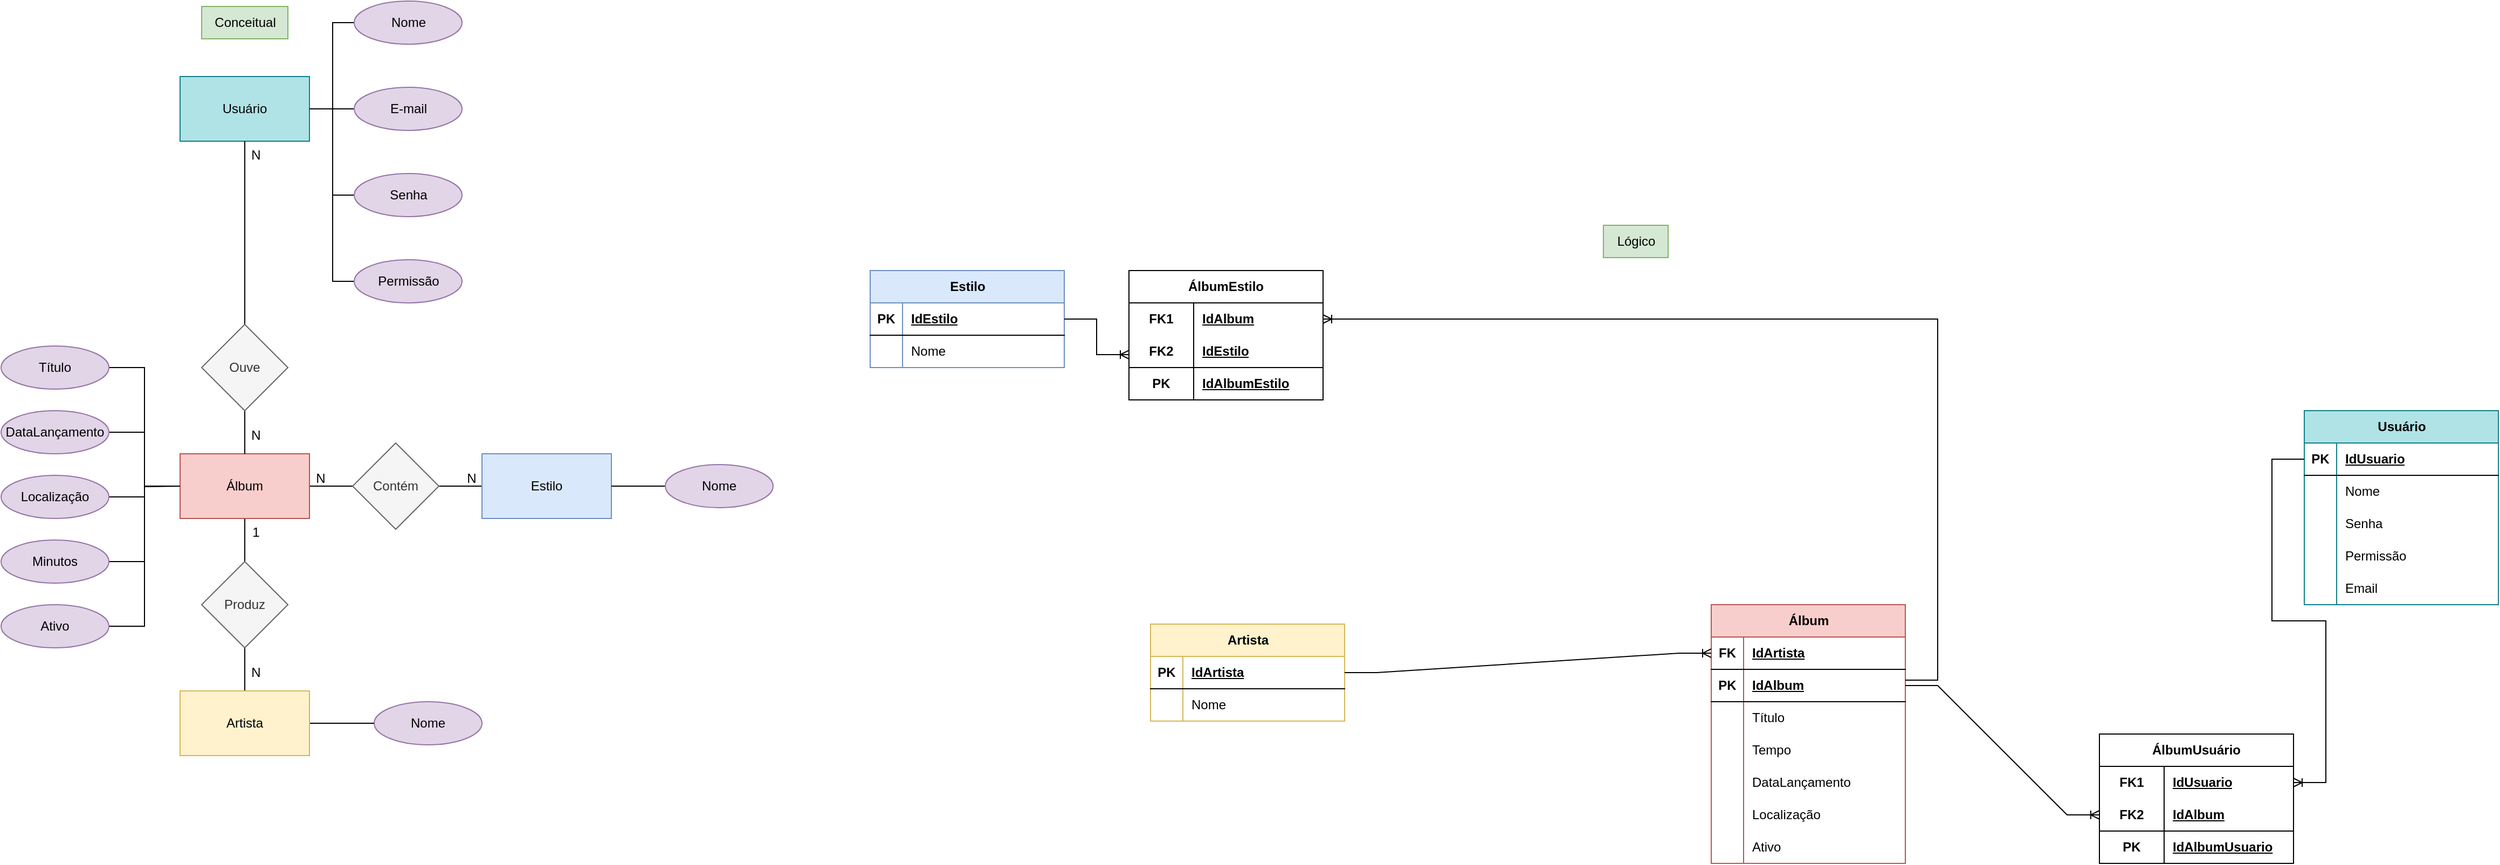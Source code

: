 <mxfile version="21.6.5" type="device">
  <diagram name="Página-1" id="sFjuKlbxDjeyrWy9c9gK">
    <mxGraphModel dx="1436" dy="773" grid="1" gridSize="10" guides="1" tooltips="1" connect="1" arrows="1" fold="1" page="1" pageScale="1" pageWidth="827" pageHeight="1169" math="0" shadow="0">
      <root>
        <mxCell id="0" />
        <mxCell id="1" parent="0" />
        <mxCell id="nkKk09N-zkbAGp5dT-4k-12" style="edgeStyle=orthogonalEdgeStyle;rounded=0;orthogonalLoop=1;jettySize=auto;html=1;entryX=1;entryY=0.5;entryDx=0;entryDy=0;endArrow=none;endFill=0;" parent="1" source="nkKk09N-zkbAGp5dT-4k-3" target="nkKk09N-zkbAGp5dT-4k-4" edge="1">
          <mxGeometry relative="1" as="geometry" />
        </mxCell>
        <mxCell id="nkKk09N-zkbAGp5dT-4k-19" style="edgeStyle=orthogonalEdgeStyle;rounded=0;orthogonalLoop=1;jettySize=auto;html=1;entryX=1;entryY=0.5;entryDx=0;entryDy=0;endArrow=none;endFill=0;" parent="1" source="nkKk09N-zkbAGp5dT-4k-3" target="nkKk09N-zkbAGp5dT-4k-7" edge="1">
          <mxGeometry relative="1" as="geometry" />
        </mxCell>
        <mxCell id="nkKk09N-zkbAGp5dT-4k-20" style="edgeStyle=orthogonalEdgeStyle;rounded=0;orthogonalLoop=1;jettySize=auto;html=1;entryX=1;entryY=0.5;entryDx=0;entryDy=0;endArrow=none;endFill=0;" parent="1" source="nkKk09N-zkbAGp5dT-4k-3" target="nkKk09N-zkbAGp5dT-4k-6" edge="1">
          <mxGeometry relative="1" as="geometry" />
        </mxCell>
        <mxCell id="nkKk09N-zkbAGp5dT-4k-22" value="" style="edgeStyle=orthogonalEdgeStyle;rounded=0;orthogonalLoop=1;jettySize=auto;html=1;endArrow=none;endFill=0;" parent="1" source="nkKk09N-zkbAGp5dT-4k-3" target="nkKk09N-zkbAGp5dT-4k-21" edge="1">
          <mxGeometry relative="1" as="geometry" />
        </mxCell>
        <mxCell id="nkKk09N-zkbAGp5dT-4k-28" value="" style="edgeStyle=orthogonalEdgeStyle;rounded=0;orthogonalLoop=1;jettySize=auto;html=1;endArrow=none;endFill=0;" parent="1" source="nkKk09N-zkbAGp5dT-4k-3" target="nkKk09N-zkbAGp5dT-4k-26" edge="1">
          <mxGeometry relative="1" as="geometry" />
        </mxCell>
        <mxCell id="nkKk09N-zkbAGp5dT-4k-3" value="Álbum" style="rounded=0;whiteSpace=wrap;html=1;fillColor=#f8cecc;strokeColor=#b85450;" parent="1" vertex="1">
          <mxGeometry x="200" y="650" width="120" height="60" as="geometry" />
        </mxCell>
        <mxCell id="nkKk09N-zkbAGp5dT-4k-4" value="Título" style="ellipse;whiteSpace=wrap;html=1;fillColor=#e1d5e7;strokeColor=#9673a6;" parent="1" vertex="1">
          <mxGeometry x="34" y="550" width="100" height="40" as="geometry" />
        </mxCell>
        <mxCell id="nkKk09N-zkbAGp5dT-4k-5" value="Nome" style="ellipse;whiteSpace=wrap;html=1;fillColor=#e1d5e7;strokeColor=#9673a6;" parent="1" vertex="1">
          <mxGeometry x="380" y="880" width="100" height="40" as="geometry" />
        </mxCell>
        <mxCell id="nkKk09N-zkbAGp5dT-4k-6" value="Ativo" style="ellipse;whiteSpace=wrap;html=1;fillColor=#e1d5e7;strokeColor=#9673a6;" parent="1" vertex="1">
          <mxGeometry x="34" y="790" width="100" height="40" as="geometry" />
        </mxCell>
        <mxCell id="nkKk09N-zkbAGp5dT-4k-7" value="Minutos" style="ellipse;whiteSpace=wrap;html=1;fillColor=#e1d5e7;strokeColor=#9673a6;" parent="1" vertex="1">
          <mxGeometry x="34" y="730" width="100" height="40" as="geometry" />
        </mxCell>
        <mxCell id="nkKk09N-zkbAGp5dT-4k-14" style="edgeStyle=orthogonalEdgeStyle;rounded=0;orthogonalLoop=1;jettySize=auto;html=1;endArrow=none;endFill=0;" parent="1" source="nkKk09N-zkbAGp5dT-4k-8" edge="1">
          <mxGeometry relative="1" as="geometry">
            <mxPoint x="200" y="680" as="targetPoint" />
          </mxGeometry>
        </mxCell>
        <mxCell id="nkKk09N-zkbAGp5dT-4k-8" value="Localização" style="ellipse;whiteSpace=wrap;html=1;fillColor=#e1d5e7;strokeColor=#9673a6;" parent="1" vertex="1">
          <mxGeometry x="34" y="670" width="100" height="40" as="geometry" />
        </mxCell>
        <mxCell id="nkKk09N-zkbAGp5dT-4k-13" value="" style="edgeStyle=orthogonalEdgeStyle;rounded=0;orthogonalLoop=1;jettySize=auto;html=1;endArrow=none;endFill=0;" parent="1" source="nkKk09N-zkbAGp5dT-4k-9" target="nkKk09N-zkbAGp5dT-4k-3" edge="1">
          <mxGeometry relative="1" as="geometry" />
        </mxCell>
        <mxCell id="nkKk09N-zkbAGp5dT-4k-9" value="DataLançamento" style="ellipse;whiteSpace=wrap;html=1;fillColor=#e1d5e7;strokeColor=#9673a6;" parent="1" vertex="1">
          <mxGeometry x="34" y="610" width="100" height="40" as="geometry" />
        </mxCell>
        <mxCell id="nkKk09N-zkbAGp5dT-4k-24" value="" style="edgeStyle=orthogonalEdgeStyle;rounded=0;orthogonalLoop=1;jettySize=auto;html=1;endArrow=none;endFill=0;" parent="1" source="nkKk09N-zkbAGp5dT-4k-21" target="nkKk09N-zkbAGp5dT-4k-23" edge="1">
          <mxGeometry relative="1" as="geometry" />
        </mxCell>
        <mxCell id="nkKk09N-zkbAGp5dT-4k-21" value="Produz" style="rhombus;whiteSpace=wrap;html=1;fillColor=#f5f5f5;fontColor=#333333;strokeColor=#666666;" parent="1" vertex="1">
          <mxGeometry x="220" y="750" width="80" height="80" as="geometry" />
        </mxCell>
        <mxCell id="nkKk09N-zkbAGp5dT-4k-25" value="" style="edgeStyle=orthogonalEdgeStyle;rounded=0;orthogonalLoop=1;jettySize=auto;html=1;endArrow=none;endFill=0;" parent="1" source="nkKk09N-zkbAGp5dT-4k-23" target="nkKk09N-zkbAGp5dT-4k-5" edge="1">
          <mxGeometry relative="1" as="geometry" />
        </mxCell>
        <mxCell id="nkKk09N-zkbAGp5dT-4k-23" value="Artista" style="rounded=0;whiteSpace=wrap;html=1;fillColor=#fff2cc;strokeColor=#d6b656;" parent="1" vertex="1">
          <mxGeometry x="200" y="870" width="120" height="60" as="geometry" />
        </mxCell>
        <mxCell id="nkKk09N-zkbAGp5dT-4k-29" value="" style="edgeStyle=orthogonalEdgeStyle;rounded=0;orthogonalLoop=1;jettySize=auto;html=1;endArrow=none;endFill=0;" parent="1" source="nkKk09N-zkbAGp5dT-4k-26" target="nkKk09N-zkbAGp5dT-4k-27" edge="1">
          <mxGeometry relative="1" as="geometry" />
        </mxCell>
        <mxCell id="nkKk09N-zkbAGp5dT-4k-26" value="Contém" style="rhombus;whiteSpace=wrap;html=1;fillColor=#f5f5f5;fontColor=#333333;strokeColor=#666666;" parent="1" vertex="1">
          <mxGeometry x="360" y="640" width="80" height="80" as="geometry" />
        </mxCell>
        <mxCell id="nkKk09N-zkbAGp5dT-4k-27" value="Estilo" style="rounded=0;whiteSpace=wrap;html=1;fillColor=#dae8fc;strokeColor=#6c8ebf;" parent="1" vertex="1">
          <mxGeometry x="480" y="650" width="120" height="60" as="geometry" />
        </mxCell>
        <mxCell id="nkKk09N-zkbAGp5dT-4k-31" value="" style="edgeStyle=orthogonalEdgeStyle;rounded=0;orthogonalLoop=1;jettySize=auto;html=1;endArrow=none;endFill=0;" parent="1" source="nkKk09N-zkbAGp5dT-4k-30" target="nkKk09N-zkbAGp5dT-4k-27" edge="1">
          <mxGeometry relative="1" as="geometry" />
        </mxCell>
        <mxCell id="nkKk09N-zkbAGp5dT-4k-30" value="Nome" style="ellipse;whiteSpace=wrap;html=1;fillColor=#e1d5e7;strokeColor=#9673a6;" parent="1" vertex="1">
          <mxGeometry x="650" y="660" width="100" height="40" as="geometry" />
        </mxCell>
        <mxCell id="nkKk09N-zkbAGp5dT-4k-40" value="Usuário" style="rounded=0;whiteSpace=wrap;html=1;fillColor=#b0e3e6;strokeColor=#0e8088;" parent="1" vertex="1">
          <mxGeometry x="200" y="300" width="120" height="60" as="geometry" />
        </mxCell>
        <mxCell id="nkKk09N-zkbAGp5dT-4k-52" style="edgeStyle=orthogonalEdgeStyle;rounded=0;orthogonalLoop=1;jettySize=auto;html=1;endArrow=none;endFill=0;" parent="1" source="nkKk09N-zkbAGp5dT-4k-43" edge="1">
          <mxGeometry relative="1" as="geometry">
            <mxPoint x="341.5" y="330" as="targetPoint" />
          </mxGeometry>
        </mxCell>
        <mxCell id="nkKk09N-zkbAGp5dT-4k-43" value="Senha" style="ellipse;whiteSpace=wrap;html=1;fillColor=#e1d5e7;strokeColor=#9673a6;" parent="1" vertex="1">
          <mxGeometry x="361.5" y="390" width="100" height="40" as="geometry" />
        </mxCell>
        <mxCell id="nkKk09N-zkbAGp5dT-4k-50" value="" style="edgeStyle=orthogonalEdgeStyle;rounded=0;orthogonalLoop=1;jettySize=auto;html=1;endArrow=none;endFill=0;" parent="1" source="nkKk09N-zkbAGp5dT-4k-44" target="nkKk09N-zkbAGp5dT-4k-40" edge="1">
          <mxGeometry relative="1" as="geometry" />
        </mxCell>
        <mxCell id="nkKk09N-zkbAGp5dT-4k-44" value="E-mail" style="ellipse;whiteSpace=wrap;html=1;fillColor=#e1d5e7;strokeColor=#9673a6;" parent="1" vertex="1">
          <mxGeometry x="361.5" y="310" width="100" height="40" as="geometry" />
        </mxCell>
        <mxCell id="nkKk09N-zkbAGp5dT-4k-51" style="edgeStyle=orthogonalEdgeStyle;rounded=0;orthogonalLoop=1;jettySize=auto;html=1;endArrow=none;endFill=0;" parent="1" source="nkKk09N-zkbAGp5dT-4k-45" edge="1">
          <mxGeometry relative="1" as="geometry">
            <mxPoint x="341.5" y="330" as="targetPoint" />
          </mxGeometry>
        </mxCell>
        <mxCell id="nkKk09N-zkbAGp5dT-4k-45" value="Nome" style="ellipse;whiteSpace=wrap;html=1;fillColor=#e1d5e7;strokeColor=#9673a6;" parent="1" vertex="1">
          <mxGeometry x="361.5" y="230" width="100" height="40" as="geometry" />
        </mxCell>
        <mxCell id="nkKk09N-zkbAGp5dT-4k-53" style="edgeStyle=orthogonalEdgeStyle;rounded=0;orthogonalLoop=1;jettySize=auto;html=1;endArrow=none;endFill=0;" parent="1" source="nkKk09N-zkbAGp5dT-4k-46" edge="1">
          <mxGeometry relative="1" as="geometry">
            <mxPoint x="341.5" y="400" as="targetPoint" />
          </mxGeometry>
        </mxCell>
        <mxCell id="nkKk09N-zkbAGp5dT-4k-46" value="Permissão" style="ellipse;whiteSpace=wrap;html=1;fillColor=#e1d5e7;strokeColor=#9673a6;" parent="1" vertex="1">
          <mxGeometry x="361.5" y="470" width="100" height="40" as="geometry" />
        </mxCell>
        <mxCell id="SsTA8nX-gsGoc-Ll6NZb-1" value="N" style="text;html=1;align=center;verticalAlign=middle;resizable=0;points=[];autosize=1;strokeColor=none;fillColor=none;" vertex="1" parent="1">
          <mxGeometry x="255" y="838" width="30" height="30" as="geometry" />
        </mxCell>
        <mxCell id="SsTA8nX-gsGoc-Ll6NZb-2" value="1" style="text;html=1;align=center;verticalAlign=middle;resizable=0;points=[];autosize=1;strokeColor=none;fillColor=none;" vertex="1" parent="1">
          <mxGeometry x="255" y="708" width="30" height="30" as="geometry" />
        </mxCell>
        <mxCell id="SsTA8nX-gsGoc-Ll6NZb-3" value="N" style="text;html=1;align=center;verticalAlign=middle;resizable=0;points=[];autosize=1;strokeColor=none;fillColor=none;" vertex="1" parent="1">
          <mxGeometry x="315" y="658" width="30" height="30" as="geometry" />
        </mxCell>
        <mxCell id="SsTA8nX-gsGoc-Ll6NZb-4" value="N" style="text;html=1;align=center;verticalAlign=middle;resizable=0;points=[];autosize=1;strokeColor=none;fillColor=none;" vertex="1" parent="1">
          <mxGeometry x="455" y="658" width="30" height="30" as="geometry" />
        </mxCell>
        <mxCell id="SsTA8nX-gsGoc-Ll6NZb-8" style="edgeStyle=orthogonalEdgeStyle;rounded=0;orthogonalLoop=1;jettySize=auto;html=1;entryX=0.5;entryY=0;entryDx=0;entryDy=0;endArrow=none;endFill=0;" edge="1" parent="1" source="SsTA8nX-gsGoc-Ll6NZb-5" target="nkKk09N-zkbAGp5dT-4k-3">
          <mxGeometry relative="1" as="geometry" />
        </mxCell>
        <mxCell id="SsTA8nX-gsGoc-Ll6NZb-9" style="edgeStyle=orthogonalEdgeStyle;rounded=0;orthogonalLoop=1;jettySize=auto;html=1;entryX=0.5;entryY=1;entryDx=0;entryDy=0;endArrow=none;endFill=0;" edge="1" parent="1" source="SsTA8nX-gsGoc-Ll6NZb-5" target="nkKk09N-zkbAGp5dT-4k-40">
          <mxGeometry relative="1" as="geometry" />
        </mxCell>
        <mxCell id="SsTA8nX-gsGoc-Ll6NZb-5" value="Ouve" style="rhombus;whiteSpace=wrap;html=1;fillColor=#f5f5f5;fontColor=#333333;strokeColor=#666666;" vertex="1" parent="1">
          <mxGeometry x="220" y="530" width="80" height="80" as="geometry" />
        </mxCell>
        <mxCell id="SsTA8nX-gsGoc-Ll6NZb-10" value="N" style="text;html=1;align=center;verticalAlign=middle;resizable=0;points=[];autosize=1;strokeColor=none;fillColor=none;" vertex="1" parent="1">
          <mxGeometry x="255" y="618" width="30" height="30" as="geometry" />
        </mxCell>
        <mxCell id="SsTA8nX-gsGoc-Ll6NZb-11" value="N" style="text;html=1;align=center;verticalAlign=middle;resizable=0;points=[];autosize=1;strokeColor=none;fillColor=none;" vertex="1" parent="1">
          <mxGeometry x="255" y="358" width="30" height="30" as="geometry" />
        </mxCell>
        <mxCell id="SsTA8nX-gsGoc-Ll6NZb-12" value="Conceitual" style="text;html=1;align=center;verticalAlign=middle;resizable=0;points=[];autosize=1;strokeColor=#82b366;fillColor=#d5e8d4;" vertex="1" parent="1">
          <mxGeometry x="220" y="235" width="80" height="30" as="geometry" />
        </mxCell>
        <mxCell id="SsTA8nX-gsGoc-Ll6NZb-13" value="Estilo" style="shape=table;startSize=30;container=1;collapsible=1;childLayout=tableLayout;fixedRows=1;rowLines=0;fontStyle=1;align=center;resizeLast=1;html=1;fillColor=#dae8fc;strokeColor=#6c8ebf;" vertex="1" parent="1">
          <mxGeometry x="840" y="480" width="180" height="90" as="geometry" />
        </mxCell>
        <mxCell id="SsTA8nX-gsGoc-Ll6NZb-14" value="" style="shape=tableRow;horizontal=0;startSize=0;swimlaneHead=0;swimlaneBody=0;fillColor=none;collapsible=0;dropTarget=0;points=[[0,0.5],[1,0.5]];portConstraint=eastwest;top=0;left=0;right=0;bottom=1;" vertex="1" parent="SsTA8nX-gsGoc-Ll6NZb-13">
          <mxGeometry y="30" width="180" height="30" as="geometry" />
        </mxCell>
        <mxCell id="SsTA8nX-gsGoc-Ll6NZb-15" value="PK" style="shape=partialRectangle;connectable=0;fillColor=none;top=0;left=0;bottom=0;right=0;fontStyle=1;overflow=hidden;whiteSpace=wrap;html=1;" vertex="1" parent="SsTA8nX-gsGoc-Ll6NZb-14">
          <mxGeometry width="30" height="30" as="geometry">
            <mxRectangle width="30" height="30" as="alternateBounds" />
          </mxGeometry>
        </mxCell>
        <mxCell id="SsTA8nX-gsGoc-Ll6NZb-16" value="IdEstilo" style="shape=partialRectangle;connectable=0;fillColor=none;top=0;left=0;bottom=0;right=0;align=left;spacingLeft=6;fontStyle=5;overflow=hidden;whiteSpace=wrap;html=1;" vertex="1" parent="SsTA8nX-gsGoc-Ll6NZb-14">
          <mxGeometry x="30" width="150" height="30" as="geometry">
            <mxRectangle width="150" height="30" as="alternateBounds" />
          </mxGeometry>
        </mxCell>
        <mxCell id="SsTA8nX-gsGoc-Ll6NZb-17" value="" style="shape=tableRow;horizontal=0;startSize=0;swimlaneHead=0;swimlaneBody=0;fillColor=none;collapsible=0;dropTarget=0;points=[[0,0.5],[1,0.5]];portConstraint=eastwest;top=0;left=0;right=0;bottom=0;" vertex="1" parent="SsTA8nX-gsGoc-Ll6NZb-13">
          <mxGeometry y="60" width="180" height="30" as="geometry" />
        </mxCell>
        <mxCell id="SsTA8nX-gsGoc-Ll6NZb-18" value="" style="shape=partialRectangle;connectable=0;fillColor=none;top=0;left=0;bottom=0;right=0;editable=1;overflow=hidden;whiteSpace=wrap;html=1;" vertex="1" parent="SsTA8nX-gsGoc-Ll6NZb-17">
          <mxGeometry width="30" height="30" as="geometry">
            <mxRectangle width="30" height="30" as="alternateBounds" />
          </mxGeometry>
        </mxCell>
        <mxCell id="SsTA8nX-gsGoc-Ll6NZb-19" value="Nome" style="shape=partialRectangle;connectable=0;fillColor=none;top=0;left=0;bottom=0;right=0;align=left;spacingLeft=6;overflow=hidden;whiteSpace=wrap;html=1;" vertex="1" parent="SsTA8nX-gsGoc-Ll6NZb-17">
          <mxGeometry x="30" width="150" height="30" as="geometry">
            <mxRectangle width="150" height="30" as="alternateBounds" />
          </mxGeometry>
        </mxCell>
        <mxCell id="SsTA8nX-gsGoc-Ll6NZb-26" value="ÁlbumEstilo" style="shape=table;startSize=30;container=1;collapsible=1;childLayout=tableLayout;fixedRows=1;rowLines=0;fontStyle=1;align=center;resizeLast=1;html=1;whiteSpace=wrap;" vertex="1" parent="1">
          <mxGeometry x="1080" y="480" width="180" height="120" as="geometry" />
        </mxCell>
        <mxCell id="SsTA8nX-gsGoc-Ll6NZb-27" value="" style="shape=tableRow;horizontal=0;startSize=0;swimlaneHead=0;swimlaneBody=0;fillColor=none;collapsible=0;dropTarget=0;points=[[0,0.5],[1,0.5]];portConstraint=eastwest;top=0;left=0;right=0;bottom=0;html=1;" vertex="1" parent="SsTA8nX-gsGoc-Ll6NZb-26">
          <mxGeometry y="30" width="180" height="30" as="geometry" />
        </mxCell>
        <mxCell id="SsTA8nX-gsGoc-Ll6NZb-28" value="FK1" style="shape=partialRectangle;connectable=0;fillColor=none;top=0;left=0;bottom=0;right=0;fontStyle=1;overflow=hidden;html=1;whiteSpace=wrap;" vertex="1" parent="SsTA8nX-gsGoc-Ll6NZb-27">
          <mxGeometry width="60" height="30" as="geometry">
            <mxRectangle width="60" height="30" as="alternateBounds" />
          </mxGeometry>
        </mxCell>
        <mxCell id="SsTA8nX-gsGoc-Ll6NZb-29" value="IdAlbum" style="shape=partialRectangle;connectable=0;fillColor=none;top=0;left=0;bottom=0;right=0;align=left;spacingLeft=6;fontStyle=5;overflow=hidden;html=1;whiteSpace=wrap;" vertex="1" parent="SsTA8nX-gsGoc-Ll6NZb-27">
          <mxGeometry x="60" width="120" height="30" as="geometry">
            <mxRectangle width="120" height="30" as="alternateBounds" />
          </mxGeometry>
        </mxCell>
        <mxCell id="SsTA8nX-gsGoc-Ll6NZb-30" value="" style="shape=tableRow;horizontal=0;startSize=0;swimlaneHead=0;swimlaneBody=0;fillColor=none;collapsible=0;dropTarget=0;points=[[0,0.5],[1,0.5]];portConstraint=eastwest;top=0;left=0;right=0;bottom=1;html=1;" vertex="1" parent="SsTA8nX-gsGoc-Ll6NZb-26">
          <mxGeometry y="60" width="180" height="30" as="geometry" />
        </mxCell>
        <mxCell id="SsTA8nX-gsGoc-Ll6NZb-31" value="FK2" style="shape=partialRectangle;connectable=0;fillColor=none;top=0;left=0;bottom=0;right=0;fontStyle=1;overflow=hidden;html=1;whiteSpace=wrap;" vertex="1" parent="SsTA8nX-gsGoc-Ll6NZb-30">
          <mxGeometry width="60" height="30" as="geometry">
            <mxRectangle width="60" height="30" as="alternateBounds" />
          </mxGeometry>
        </mxCell>
        <mxCell id="SsTA8nX-gsGoc-Ll6NZb-32" value="IdEstilo" style="shape=partialRectangle;connectable=0;fillColor=none;top=0;left=0;bottom=0;right=0;align=left;spacingLeft=6;fontStyle=5;overflow=hidden;html=1;whiteSpace=wrap;" vertex="1" parent="SsTA8nX-gsGoc-Ll6NZb-30">
          <mxGeometry x="60" width="120" height="30" as="geometry">
            <mxRectangle width="120" height="30" as="alternateBounds" />
          </mxGeometry>
        </mxCell>
        <mxCell id="SsTA8nX-gsGoc-Ll6NZb-40" style="shape=tableRow;horizontal=0;startSize=0;swimlaneHead=0;swimlaneBody=0;fillColor=none;collapsible=0;dropTarget=0;points=[[0,0.5],[1,0.5]];portConstraint=eastwest;top=0;left=0;right=0;bottom=1;html=1;" vertex="1" parent="SsTA8nX-gsGoc-Ll6NZb-26">
          <mxGeometry y="90" width="180" height="30" as="geometry" />
        </mxCell>
        <mxCell id="SsTA8nX-gsGoc-Ll6NZb-41" value="PK" style="shape=partialRectangle;connectable=0;fillColor=none;top=0;left=0;bottom=0;right=0;fontStyle=1;overflow=hidden;html=1;whiteSpace=wrap;" vertex="1" parent="SsTA8nX-gsGoc-Ll6NZb-40">
          <mxGeometry width="60" height="30" as="geometry">
            <mxRectangle width="60" height="30" as="alternateBounds" />
          </mxGeometry>
        </mxCell>
        <mxCell id="SsTA8nX-gsGoc-Ll6NZb-42" value="IdAlbumEstilo" style="shape=partialRectangle;connectable=0;fillColor=none;top=0;left=0;bottom=0;right=0;align=left;spacingLeft=6;fontStyle=5;overflow=hidden;html=1;whiteSpace=wrap;" vertex="1" parent="SsTA8nX-gsGoc-Ll6NZb-40">
          <mxGeometry x="60" width="120" height="30" as="geometry">
            <mxRectangle width="120" height="30" as="alternateBounds" />
          </mxGeometry>
        </mxCell>
        <mxCell id="SsTA8nX-gsGoc-Ll6NZb-43" value="Álbum" style="shape=table;startSize=30;container=1;collapsible=1;childLayout=tableLayout;fixedRows=1;rowLines=0;fontStyle=1;align=center;resizeLast=1;html=1;fillColor=#f8cecc;strokeColor=#b85450;" vertex="1" parent="1">
          <mxGeometry x="1620" y="790" width="180" height="240" as="geometry" />
        </mxCell>
        <mxCell id="SsTA8nX-gsGoc-Ll6NZb-44" value="" style="shape=tableRow;horizontal=0;startSize=0;swimlaneHead=0;swimlaneBody=0;fillColor=none;collapsible=0;dropTarget=0;points=[[0,0.5],[1,0.5]];portConstraint=eastwest;top=0;left=0;right=0;bottom=1;" vertex="1" parent="SsTA8nX-gsGoc-Ll6NZb-43">
          <mxGeometry y="30" width="180" height="30" as="geometry" />
        </mxCell>
        <mxCell id="SsTA8nX-gsGoc-Ll6NZb-45" value="FK" style="shape=partialRectangle;connectable=0;fillColor=none;top=0;left=0;bottom=0;right=0;fontStyle=1;overflow=hidden;whiteSpace=wrap;html=1;" vertex="1" parent="SsTA8nX-gsGoc-Ll6NZb-44">
          <mxGeometry width="30" height="30" as="geometry">
            <mxRectangle width="30" height="30" as="alternateBounds" />
          </mxGeometry>
        </mxCell>
        <mxCell id="SsTA8nX-gsGoc-Ll6NZb-46" value="IdArtista" style="shape=partialRectangle;connectable=0;fillColor=none;top=0;left=0;bottom=0;right=0;align=left;spacingLeft=6;fontStyle=5;overflow=hidden;whiteSpace=wrap;html=1;" vertex="1" parent="SsTA8nX-gsGoc-Ll6NZb-44">
          <mxGeometry x="30" width="150" height="30" as="geometry">
            <mxRectangle width="150" height="30" as="alternateBounds" />
          </mxGeometry>
        </mxCell>
        <mxCell id="SsTA8nX-gsGoc-Ll6NZb-50" style="shape=tableRow;horizontal=0;startSize=0;swimlaneHead=0;swimlaneBody=0;fillColor=none;collapsible=0;dropTarget=0;points=[[0,0.5],[1,0.5]];portConstraint=eastwest;top=0;left=0;right=0;bottom=1;" vertex="1" parent="SsTA8nX-gsGoc-Ll6NZb-43">
          <mxGeometry y="60" width="180" height="30" as="geometry" />
        </mxCell>
        <mxCell id="SsTA8nX-gsGoc-Ll6NZb-51" value="PK" style="shape=partialRectangle;connectable=0;fillColor=none;top=0;left=0;bottom=0;right=0;fontStyle=1;overflow=hidden;whiteSpace=wrap;html=1;" vertex="1" parent="SsTA8nX-gsGoc-Ll6NZb-50">
          <mxGeometry width="30" height="30" as="geometry">
            <mxRectangle width="30" height="30" as="alternateBounds" />
          </mxGeometry>
        </mxCell>
        <mxCell id="SsTA8nX-gsGoc-Ll6NZb-52" value="IdAlbum" style="shape=partialRectangle;connectable=0;fillColor=none;top=0;left=0;bottom=0;right=0;align=left;spacingLeft=6;fontStyle=5;overflow=hidden;whiteSpace=wrap;html=1;" vertex="1" parent="SsTA8nX-gsGoc-Ll6NZb-50">
          <mxGeometry x="30" width="150" height="30" as="geometry">
            <mxRectangle width="150" height="30" as="alternateBounds" />
          </mxGeometry>
        </mxCell>
        <mxCell id="SsTA8nX-gsGoc-Ll6NZb-47" value="" style="shape=tableRow;horizontal=0;startSize=0;swimlaneHead=0;swimlaneBody=0;fillColor=none;collapsible=0;dropTarget=0;points=[[0,0.5],[1,0.5]];portConstraint=eastwest;top=0;left=0;right=0;bottom=0;" vertex="1" parent="SsTA8nX-gsGoc-Ll6NZb-43">
          <mxGeometry y="90" width="180" height="30" as="geometry" />
        </mxCell>
        <mxCell id="SsTA8nX-gsGoc-Ll6NZb-48" value="" style="shape=partialRectangle;connectable=0;fillColor=none;top=0;left=0;bottom=0;right=0;editable=1;overflow=hidden;whiteSpace=wrap;html=1;" vertex="1" parent="SsTA8nX-gsGoc-Ll6NZb-47">
          <mxGeometry width="30" height="30" as="geometry">
            <mxRectangle width="30" height="30" as="alternateBounds" />
          </mxGeometry>
        </mxCell>
        <mxCell id="SsTA8nX-gsGoc-Ll6NZb-49" value="Título" style="shape=partialRectangle;connectable=0;fillColor=none;top=0;left=0;bottom=0;right=0;align=left;spacingLeft=6;overflow=hidden;whiteSpace=wrap;html=1;" vertex="1" parent="SsTA8nX-gsGoc-Ll6NZb-47">
          <mxGeometry x="30" width="150" height="30" as="geometry">
            <mxRectangle width="150" height="30" as="alternateBounds" />
          </mxGeometry>
        </mxCell>
        <mxCell id="SsTA8nX-gsGoc-Ll6NZb-62" style="shape=tableRow;horizontal=0;startSize=0;swimlaneHead=0;swimlaneBody=0;fillColor=none;collapsible=0;dropTarget=0;points=[[0,0.5],[1,0.5]];portConstraint=eastwest;top=0;left=0;right=0;bottom=0;" vertex="1" parent="SsTA8nX-gsGoc-Ll6NZb-43">
          <mxGeometry y="120" width="180" height="30" as="geometry" />
        </mxCell>
        <mxCell id="SsTA8nX-gsGoc-Ll6NZb-63" style="shape=partialRectangle;connectable=0;fillColor=none;top=0;left=0;bottom=0;right=0;editable=1;overflow=hidden;whiteSpace=wrap;html=1;" vertex="1" parent="SsTA8nX-gsGoc-Ll6NZb-62">
          <mxGeometry width="30" height="30" as="geometry">
            <mxRectangle width="30" height="30" as="alternateBounds" />
          </mxGeometry>
        </mxCell>
        <mxCell id="SsTA8nX-gsGoc-Ll6NZb-64" value="Tempo" style="shape=partialRectangle;connectable=0;fillColor=none;top=0;left=0;bottom=0;right=0;align=left;spacingLeft=6;overflow=hidden;whiteSpace=wrap;html=1;" vertex="1" parent="SsTA8nX-gsGoc-Ll6NZb-62">
          <mxGeometry x="30" width="150" height="30" as="geometry">
            <mxRectangle width="150" height="30" as="alternateBounds" />
          </mxGeometry>
        </mxCell>
        <mxCell id="SsTA8nX-gsGoc-Ll6NZb-59" style="shape=tableRow;horizontal=0;startSize=0;swimlaneHead=0;swimlaneBody=0;fillColor=none;collapsible=0;dropTarget=0;points=[[0,0.5],[1,0.5]];portConstraint=eastwest;top=0;left=0;right=0;bottom=0;" vertex="1" parent="SsTA8nX-gsGoc-Ll6NZb-43">
          <mxGeometry y="150" width="180" height="30" as="geometry" />
        </mxCell>
        <mxCell id="SsTA8nX-gsGoc-Ll6NZb-60" style="shape=partialRectangle;connectable=0;fillColor=none;top=0;left=0;bottom=0;right=0;editable=1;overflow=hidden;whiteSpace=wrap;html=1;" vertex="1" parent="SsTA8nX-gsGoc-Ll6NZb-59">
          <mxGeometry width="30" height="30" as="geometry">
            <mxRectangle width="30" height="30" as="alternateBounds" />
          </mxGeometry>
        </mxCell>
        <mxCell id="SsTA8nX-gsGoc-Ll6NZb-61" value="DataLançamento" style="shape=partialRectangle;connectable=0;fillColor=none;top=0;left=0;bottom=0;right=0;align=left;spacingLeft=6;overflow=hidden;whiteSpace=wrap;html=1;" vertex="1" parent="SsTA8nX-gsGoc-Ll6NZb-59">
          <mxGeometry x="30" width="150" height="30" as="geometry">
            <mxRectangle width="150" height="30" as="alternateBounds" />
          </mxGeometry>
        </mxCell>
        <mxCell id="SsTA8nX-gsGoc-Ll6NZb-56" style="shape=tableRow;horizontal=0;startSize=0;swimlaneHead=0;swimlaneBody=0;fillColor=none;collapsible=0;dropTarget=0;points=[[0,0.5],[1,0.5]];portConstraint=eastwest;top=0;left=0;right=0;bottom=0;" vertex="1" parent="SsTA8nX-gsGoc-Ll6NZb-43">
          <mxGeometry y="180" width="180" height="30" as="geometry" />
        </mxCell>
        <mxCell id="SsTA8nX-gsGoc-Ll6NZb-57" style="shape=partialRectangle;connectable=0;fillColor=none;top=0;left=0;bottom=0;right=0;editable=1;overflow=hidden;whiteSpace=wrap;html=1;" vertex="1" parent="SsTA8nX-gsGoc-Ll6NZb-56">
          <mxGeometry width="30" height="30" as="geometry">
            <mxRectangle width="30" height="30" as="alternateBounds" />
          </mxGeometry>
        </mxCell>
        <mxCell id="SsTA8nX-gsGoc-Ll6NZb-58" value="Localização" style="shape=partialRectangle;connectable=0;fillColor=none;top=0;left=0;bottom=0;right=0;align=left;spacingLeft=6;overflow=hidden;whiteSpace=wrap;html=1;" vertex="1" parent="SsTA8nX-gsGoc-Ll6NZb-56">
          <mxGeometry x="30" width="150" height="30" as="geometry">
            <mxRectangle width="150" height="30" as="alternateBounds" />
          </mxGeometry>
        </mxCell>
        <mxCell id="SsTA8nX-gsGoc-Ll6NZb-53" style="shape=tableRow;horizontal=0;startSize=0;swimlaneHead=0;swimlaneBody=0;fillColor=none;collapsible=0;dropTarget=0;points=[[0,0.5],[1,0.5]];portConstraint=eastwest;top=0;left=0;right=0;bottom=0;" vertex="1" parent="SsTA8nX-gsGoc-Ll6NZb-43">
          <mxGeometry y="210" width="180" height="30" as="geometry" />
        </mxCell>
        <mxCell id="SsTA8nX-gsGoc-Ll6NZb-54" style="shape=partialRectangle;connectable=0;fillColor=none;top=0;left=0;bottom=0;right=0;editable=1;overflow=hidden;whiteSpace=wrap;html=1;" vertex="1" parent="SsTA8nX-gsGoc-Ll6NZb-53">
          <mxGeometry width="30" height="30" as="geometry">
            <mxRectangle width="30" height="30" as="alternateBounds" />
          </mxGeometry>
        </mxCell>
        <mxCell id="SsTA8nX-gsGoc-Ll6NZb-55" value="Ativo" style="shape=partialRectangle;connectable=0;fillColor=none;top=0;left=0;bottom=0;right=0;align=left;spacingLeft=6;overflow=hidden;whiteSpace=wrap;html=1;" vertex="1" parent="SsTA8nX-gsGoc-Ll6NZb-53">
          <mxGeometry x="30" width="150" height="30" as="geometry">
            <mxRectangle width="150" height="30" as="alternateBounds" />
          </mxGeometry>
        </mxCell>
        <mxCell id="SsTA8nX-gsGoc-Ll6NZb-65" value="Artista" style="shape=table;startSize=30;container=1;collapsible=1;childLayout=tableLayout;fixedRows=1;rowLines=0;fontStyle=1;align=center;resizeLast=1;html=1;fillColor=#fff2cc;strokeColor=#d6b656;" vertex="1" parent="1">
          <mxGeometry x="1100" y="808" width="180" height="90" as="geometry" />
        </mxCell>
        <mxCell id="SsTA8nX-gsGoc-Ll6NZb-66" value="" style="shape=tableRow;horizontal=0;startSize=0;swimlaneHead=0;swimlaneBody=0;fillColor=none;collapsible=0;dropTarget=0;points=[[0,0.5],[1,0.5]];portConstraint=eastwest;top=0;left=0;right=0;bottom=1;" vertex="1" parent="SsTA8nX-gsGoc-Ll6NZb-65">
          <mxGeometry y="30" width="180" height="30" as="geometry" />
        </mxCell>
        <mxCell id="SsTA8nX-gsGoc-Ll6NZb-67" value="PK" style="shape=partialRectangle;connectable=0;fillColor=none;top=0;left=0;bottom=0;right=0;fontStyle=1;overflow=hidden;whiteSpace=wrap;html=1;" vertex="1" parent="SsTA8nX-gsGoc-Ll6NZb-66">
          <mxGeometry width="30" height="30" as="geometry">
            <mxRectangle width="30" height="30" as="alternateBounds" />
          </mxGeometry>
        </mxCell>
        <mxCell id="SsTA8nX-gsGoc-Ll6NZb-68" value="IdArtista" style="shape=partialRectangle;connectable=0;fillColor=none;top=0;left=0;bottom=0;right=0;align=left;spacingLeft=6;fontStyle=5;overflow=hidden;whiteSpace=wrap;html=1;" vertex="1" parent="SsTA8nX-gsGoc-Ll6NZb-66">
          <mxGeometry x="30" width="150" height="30" as="geometry">
            <mxRectangle width="150" height="30" as="alternateBounds" />
          </mxGeometry>
        </mxCell>
        <mxCell id="SsTA8nX-gsGoc-Ll6NZb-69" value="" style="shape=tableRow;horizontal=0;startSize=0;swimlaneHead=0;swimlaneBody=0;fillColor=none;collapsible=0;dropTarget=0;points=[[0,0.5],[1,0.5]];portConstraint=eastwest;top=0;left=0;right=0;bottom=0;" vertex="1" parent="SsTA8nX-gsGoc-Ll6NZb-65">
          <mxGeometry y="60" width="180" height="30" as="geometry" />
        </mxCell>
        <mxCell id="SsTA8nX-gsGoc-Ll6NZb-70" value="" style="shape=partialRectangle;connectable=0;fillColor=none;top=0;left=0;bottom=0;right=0;editable=1;overflow=hidden;whiteSpace=wrap;html=1;" vertex="1" parent="SsTA8nX-gsGoc-Ll6NZb-69">
          <mxGeometry width="30" height="30" as="geometry">
            <mxRectangle width="30" height="30" as="alternateBounds" />
          </mxGeometry>
        </mxCell>
        <mxCell id="SsTA8nX-gsGoc-Ll6NZb-71" value="Nome" style="shape=partialRectangle;connectable=0;fillColor=none;top=0;left=0;bottom=0;right=0;align=left;spacingLeft=6;overflow=hidden;whiteSpace=wrap;html=1;" vertex="1" parent="SsTA8nX-gsGoc-Ll6NZb-69">
          <mxGeometry x="30" width="150" height="30" as="geometry">
            <mxRectangle width="150" height="30" as="alternateBounds" />
          </mxGeometry>
        </mxCell>
        <mxCell id="SsTA8nX-gsGoc-Ll6NZb-72" value="ÁlbumUsuário" style="shape=table;startSize=30;container=1;collapsible=1;childLayout=tableLayout;fixedRows=1;rowLines=0;fontStyle=1;align=center;resizeLast=1;html=1;whiteSpace=wrap;" vertex="1" parent="1">
          <mxGeometry x="1980" y="910" width="180" height="120" as="geometry" />
        </mxCell>
        <mxCell id="SsTA8nX-gsGoc-Ll6NZb-73" value="" style="shape=tableRow;horizontal=0;startSize=0;swimlaneHead=0;swimlaneBody=0;fillColor=none;collapsible=0;dropTarget=0;points=[[0,0.5],[1,0.5]];portConstraint=eastwest;top=0;left=0;right=0;bottom=0;html=1;" vertex="1" parent="SsTA8nX-gsGoc-Ll6NZb-72">
          <mxGeometry y="30" width="180" height="30" as="geometry" />
        </mxCell>
        <mxCell id="SsTA8nX-gsGoc-Ll6NZb-74" value="FK1" style="shape=partialRectangle;connectable=0;fillColor=none;top=0;left=0;bottom=0;right=0;fontStyle=1;overflow=hidden;html=1;whiteSpace=wrap;" vertex="1" parent="SsTA8nX-gsGoc-Ll6NZb-73">
          <mxGeometry width="60" height="30" as="geometry">
            <mxRectangle width="60" height="30" as="alternateBounds" />
          </mxGeometry>
        </mxCell>
        <mxCell id="SsTA8nX-gsGoc-Ll6NZb-75" value="IdUsuario" style="shape=partialRectangle;connectable=0;fillColor=none;top=0;left=0;bottom=0;right=0;align=left;spacingLeft=6;fontStyle=5;overflow=hidden;html=1;whiteSpace=wrap;" vertex="1" parent="SsTA8nX-gsGoc-Ll6NZb-73">
          <mxGeometry x="60" width="120" height="30" as="geometry">
            <mxRectangle width="120" height="30" as="alternateBounds" />
          </mxGeometry>
        </mxCell>
        <mxCell id="SsTA8nX-gsGoc-Ll6NZb-76" value="" style="shape=tableRow;horizontal=0;startSize=0;swimlaneHead=0;swimlaneBody=0;fillColor=none;collapsible=0;dropTarget=0;points=[[0,0.5],[1,0.5]];portConstraint=eastwest;top=0;left=0;right=0;bottom=1;html=1;" vertex="1" parent="SsTA8nX-gsGoc-Ll6NZb-72">
          <mxGeometry y="60" width="180" height="30" as="geometry" />
        </mxCell>
        <mxCell id="SsTA8nX-gsGoc-Ll6NZb-77" value="FK2" style="shape=partialRectangle;connectable=0;fillColor=none;top=0;left=0;bottom=0;right=0;fontStyle=1;overflow=hidden;html=1;whiteSpace=wrap;" vertex="1" parent="SsTA8nX-gsGoc-Ll6NZb-76">
          <mxGeometry width="60" height="30" as="geometry">
            <mxRectangle width="60" height="30" as="alternateBounds" />
          </mxGeometry>
        </mxCell>
        <mxCell id="SsTA8nX-gsGoc-Ll6NZb-78" value="IdAlbum" style="shape=partialRectangle;connectable=0;fillColor=none;top=0;left=0;bottom=0;right=0;align=left;spacingLeft=6;fontStyle=5;overflow=hidden;html=1;whiteSpace=wrap;" vertex="1" parent="SsTA8nX-gsGoc-Ll6NZb-76">
          <mxGeometry x="60" width="120" height="30" as="geometry">
            <mxRectangle width="120" height="30" as="alternateBounds" />
          </mxGeometry>
        </mxCell>
        <mxCell id="SsTA8nX-gsGoc-Ll6NZb-79" style="shape=tableRow;horizontal=0;startSize=0;swimlaneHead=0;swimlaneBody=0;fillColor=none;collapsible=0;dropTarget=0;points=[[0,0.5],[1,0.5]];portConstraint=eastwest;top=0;left=0;right=0;bottom=1;html=1;" vertex="1" parent="SsTA8nX-gsGoc-Ll6NZb-72">
          <mxGeometry y="90" width="180" height="30" as="geometry" />
        </mxCell>
        <mxCell id="SsTA8nX-gsGoc-Ll6NZb-80" value="PK" style="shape=partialRectangle;connectable=0;fillColor=none;top=0;left=0;bottom=0;right=0;fontStyle=1;overflow=hidden;html=1;whiteSpace=wrap;" vertex="1" parent="SsTA8nX-gsGoc-Ll6NZb-79">
          <mxGeometry width="60" height="30" as="geometry">
            <mxRectangle width="60" height="30" as="alternateBounds" />
          </mxGeometry>
        </mxCell>
        <mxCell id="SsTA8nX-gsGoc-Ll6NZb-81" value="IdAlbumUsuario" style="shape=partialRectangle;connectable=0;fillColor=none;top=0;left=0;bottom=0;right=0;align=left;spacingLeft=6;fontStyle=5;overflow=hidden;html=1;whiteSpace=wrap;" vertex="1" parent="SsTA8nX-gsGoc-Ll6NZb-79">
          <mxGeometry x="60" width="120" height="30" as="geometry">
            <mxRectangle width="120" height="30" as="alternateBounds" />
          </mxGeometry>
        </mxCell>
        <mxCell id="SsTA8nX-gsGoc-Ll6NZb-82" value="Usuário" style="shape=table;startSize=30;container=1;collapsible=1;childLayout=tableLayout;fixedRows=1;rowLines=0;fontStyle=1;align=center;resizeLast=1;html=1;fillColor=#b0e3e6;strokeColor=#0e8088;" vertex="1" parent="1">
          <mxGeometry x="2170" y="610" width="180" height="180" as="geometry" />
        </mxCell>
        <mxCell id="SsTA8nX-gsGoc-Ll6NZb-86" style="shape=tableRow;horizontal=0;startSize=0;swimlaneHead=0;swimlaneBody=0;fillColor=none;collapsible=0;dropTarget=0;points=[[0,0.5],[1,0.5]];portConstraint=eastwest;top=0;left=0;right=0;bottom=1;" vertex="1" parent="SsTA8nX-gsGoc-Ll6NZb-82">
          <mxGeometry y="30" width="180" height="30" as="geometry" />
        </mxCell>
        <mxCell id="SsTA8nX-gsGoc-Ll6NZb-87" value="PK" style="shape=partialRectangle;connectable=0;fillColor=none;top=0;left=0;bottom=0;right=0;fontStyle=1;overflow=hidden;whiteSpace=wrap;html=1;" vertex="1" parent="SsTA8nX-gsGoc-Ll6NZb-86">
          <mxGeometry width="30" height="30" as="geometry">
            <mxRectangle width="30" height="30" as="alternateBounds" />
          </mxGeometry>
        </mxCell>
        <mxCell id="SsTA8nX-gsGoc-Ll6NZb-88" value="IdUsuario" style="shape=partialRectangle;connectable=0;fillColor=none;top=0;left=0;bottom=0;right=0;align=left;spacingLeft=6;fontStyle=5;overflow=hidden;whiteSpace=wrap;html=1;" vertex="1" parent="SsTA8nX-gsGoc-Ll6NZb-86">
          <mxGeometry x="30" width="150" height="30" as="geometry">
            <mxRectangle width="150" height="30" as="alternateBounds" />
          </mxGeometry>
        </mxCell>
        <mxCell id="SsTA8nX-gsGoc-Ll6NZb-89" value="" style="shape=tableRow;horizontal=0;startSize=0;swimlaneHead=0;swimlaneBody=0;fillColor=none;collapsible=0;dropTarget=0;points=[[0,0.5],[1,0.5]];portConstraint=eastwest;top=0;left=0;right=0;bottom=0;" vertex="1" parent="SsTA8nX-gsGoc-Ll6NZb-82">
          <mxGeometry y="60" width="180" height="30" as="geometry" />
        </mxCell>
        <mxCell id="SsTA8nX-gsGoc-Ll6NZb-90" value="" style="shape=partialRectangle;connectable=0;fillColor=none;top=0;left=0;bottom=0;right=0;editable=1;overflow=hidden;whiteSpace=wrap;html=1;" vertex="1" parent="SsTA8nX-gsGoc-Ll6NZb-89">
          <mxGeometry width="30" height="30" as="geometry">
            <mxRectangle width="30" height="30" as="alternateBounds" />
          </mxGeometry>
        </mxCell>
        <mxCell id="SsTA8nX-gsGoc-Ll6NZb-91" value="Nome" style="shape=partialRectangle;connectable=0;fillColor=none;top=0;left=0;bottom=0;right=0;align=left;spacingLeft=6;overflow=hidden;whiteSpace=wrap;html=1;" vertex="1" parent="SsTA8nX-gsGoc-Ll6NZb-89">
          <mxGeometry x="30" width="150" height="30" as="geometry">
            <mxRectangle width="150" height="30" as="alternateBounds" />
          </mxGeometry>
        </mxCell>
        <mxCell id="SsTA8nX-gsGoc-Ll6NZb-92" style="shape=tableRow;horizontal=0;startSize=0;swimlaneHead=0;swimlaneBody=0;fillColor=none;collapsible=0;dropTarget=0;points=[[0,0.5],[1,0.5]];portConstraint=eastwest;top=0;left=0;right=0;bottom=0;" vertex="1" parent="SsTA8nX-gsGoc-Ll6NZb-82">
          <mxGeometry y="90" width="180" height="30" as="geometry" />
        </mxCell>
        <mxCell id="SsTA8nX-gsGoc-Ll6NZb-93" style="shape=partialRectangle;connectable=0;fillColor=none;top=0;left=0;bottom=0;right=0;editable=1;overflow=hidden;whiteSpace=wrap;html=1;" vertex="1" parent="SsTA8nX-gsGoc-Ll6NZb-92">
          <mxGeometry width="30" height="30" as="geometry">
            <mxRectangle width="30" height="30" as="alternateBounds" />
          </mxGeometry>
        </mxCell>
        <mxCell id="SsTA8nX-gsGoc-Ll6NZb-94" value="Senha" style="shape=partialRectangle;connectable=0;fillColor=none;top=0;left=0;bottom=0;right=0;align=left;spacingLeft=6;overflow=hidden;whiteSpace=wrap;html=1;" vertex="1" parent="SsTA8nX-gsGoc-Ll6NZb-92">
          <mxGeometry x="30" width="150" height="30" as="geometry">
            <mxRectangle width="150" height="30" as="alternateBounds" />
          </mxGeometry>
        </mxCell>
        <mxCell id="SsTA8nX-gsGoc-Ll6NZb-95" style="shape=tableRow;horizontal=0;startSize=0;swimlaneHead=0;swimlaneBody=0;fillColor=none;collapsible=0;dropTarget=0;points=[[0,0.5],[1,0.5]];portConstraint=eastwest;top=0;left=0;right=0;bottom=0;" vertex="1" parent="SsTA8nX-gsGoc-Ll6NZb-82">
          <mxGeometry y="120" width="180" height="30" as="geometry" />
        </mxCell>
        <mxCell id="SsTA8nX-gsGoc-Ll6NZb-96" style="shape=partialRectangle;connectable=0;fillColor=none;top=0;left=0;bottom=0;right=0;editable=1;overflow=hidden;whiteSpace=wrap;html=1;" vertex="1" parent="SsTA8nX-gsGoc-Ll6NZb-95">
          <mxGeometry width="30" height="30" as="geometry">
            <mxRectangle width="30" height="30" as="alternateBounds" />
          </mxGeometry>
        </mxCell>
        <mxCell id="SsTA8nX-gsGoc-Ll6NZb-97" value="Permissão" style="shape=partialRectangle;connectable=0;fillColor=none;top=0;left=0;bottom=0;right=0;align=left;spacingLeft=6;overflow=hidden;whiteSpace=wrap;html=1;" vertex="1" parent="SsTA8nX-gsGoc-Ll6NZb-95">
          <mxGeometry x="30" width="150" height="30" as="geometry">
            <mxRectangle width="150" height="30" as="alternateBounds" />
          </mxGeometry>
        </mxCell>
        <mxCell id="SsTA8nX-gsGoc-Ll6NZb-98" style="shape=tableRow;horizontal=0;startSize=0;swimlaneHead=0;swimlaneBody=0;fillColor=none;collapsible=0;dropTarget=0;points=[[0,0.5],[1,0.5]];portConstraint=eastwest;top=0;left=0;right=0;bottom=0;" vertex="1" parent="SsTA8nX-gsGoc-Ll6NZb-82">
          <mxGeometry y="150" width="180" height="30" as="geometry" />
        </mxCell>
        <mxCell id="SsTA8nX-gsGoc-Ll6NZb-99" style="shape=partialRectangle;connectable=0;fillColor=none;top=0;left=0;bottom=0;right=0;editable=1;overflow=hidden;whiteSpace=wrap;html=1;" vertex="1" parent="SsTA8nX-gsGoc-Ll6NZb-98">
          <mxGeometry width="30" height="30" as="geometry">
            <mxRectangle width="30" height="30" as="alternateBounds" />
          </mxGeometry>
        </mxCell>
        <mxCell id="SsTA8nX-gsGoc-Ll6NZb-100" value="Email" style="shape=partialRectangle;connectable=0;fillColor=none;top=0;left=0;bottom=0;right=0;align=left;spacingLeft=6;overflow=hidden;whiteSpace=wrap;html=1;" vertex="1" parent="SsTA8nX-gsGoc-Ll6NZb-98">
          <mxGeometry x="30" width="150" height="30" as="geometry">
            <mxRectangle width="150" height="30" as="alternateBounds" />
          </mxGeometry>
        </mxCell>
        <mxCell id="SsTA8nX-gsGoc-Ll6NZb-104" value="" style="edgeStyle=entityRelationEdgeStyle;fontSize=12;html=1;endArrow=ERoneToMany;rounded=0;exitX=1;exitY=0.5;exitDx=0;exitDy=0;" edge="1" parent="1" source="SsTA8nX-gsGoc-Ll6NZb-14">
          <mxGeometry width="100" height="100" relative="1" as="geometry">
            <mxPoint x="980" y="658" as="sourcePoint" />
            <mxPoint x="1080" y="558" as="targetPoint" />
          </mxGeometry>
        </mxCell>
        <mxCell id="SsTA8nX-gsGoc-Ll6NZb-105" value="" style="edgeStyle=entityRelationEdgeStyle;fontSize=12;html=1;endArrow=ERoneToMany;rounded=0;" edge="1" parent="1" target="SsTA8nX-gsGoc-Ll6NZb-27">
          <mxGeometry width="100" height="100" relative="1" as="geometry">
            <mxPoint x="1800" y="860" as="sourcePoint" />
            <mxPoint x="1430" y="658" as="targetPoint" />
          </mxGeometry>
        </mxCell>
        <mxCell id="SsTA8nX-gsGoc-Ll6NZb-106" value="" style="edgeStyle=entityRelationEdgeStyle;fontSize=12;html=1;endArrow=ERoneToMany;rounded=0;" edge="1" parent="1" source="SsTA8nX-gsGoc-Ll6NZb-66" target="SsTA8nX-gsGoc-Ll6NZb-44">
          <mxGeometry width="100" height="100" relative="1" as="geometry">
            <mxPoint x="1300" y="870" as="sourcePoint" />
            <mxPoint x="1020" y="708" as="targetPoint" />
          </mxGeometry>
        </mxCell>
        <mxCell id="SsTA8nX-gsGoc-Ll6NZb-107" value="" style="edgeStyle=entityRelationEdgeStyle;fontSize=12;html=1;endArrow=ERoneToMany;rounded=0;exitX=1;exitY=0.5;exitDx=0;exitDy=0;" edge="1" parent="1" source="SsTA8nX-gsGoc-Ll6NZb-50" target="SsTA8nX-gsGoc-Ll6NZb-76">
          <mxGeometry width="100" height="100" relative="1" as="geometry">
            <mxPoint x="1530" y="860" as="sourcePoint" />
            <mxPoint x="2040" y="900" as="targetPoint" />
            <Array as="points">
              <mxPoint x="1510" y="905" />
              <mxPoint x="1420" y="915" />
            </Array>
          </mxGeometry>
        </mxCell>
        <mxCell id="SsTA8nX-gsGoc-Ll6NZb-108" value="" style="edgeStyle=entityRelationEdgeStyle;fontSize=12;html=1;endArrow=ERoneToMany;rounded=0;entryX=1;entryY=0.5;entryDx=0;entryDy=0;" edge="1" parent="1" source="SsTA8nX-gsGoc-Ll6NZb-86" target="SsTA8nX-gsGoc-Ll6NZb-73">
          <mxGeometry width="100" height="100" relative="1" as="geometry">
            <mxPoint x="2020" y="670" as="sourcePoint" />
            <mxPoint x="2290" y="1030" as="targetPoint" />
          </mxGeometry>
        </mxCell>
        <mxCell id="SsTA8nX-gsGoc-Ll6NZb-109" value="Lógico" style="text;html=1;align=center;verticalAlign=middle;resizable=0;points=[];autosize=1;strokeColor=#82b366;fillColor=#d5e8d4;" vertex="1" parent="1">
          <mxGeometry x="1520" y="438" width="60" height="30" as="geometry" />
        </mxCell>
      </root>
    </mxGraphModel>
  </diagram>
</mxfile>
